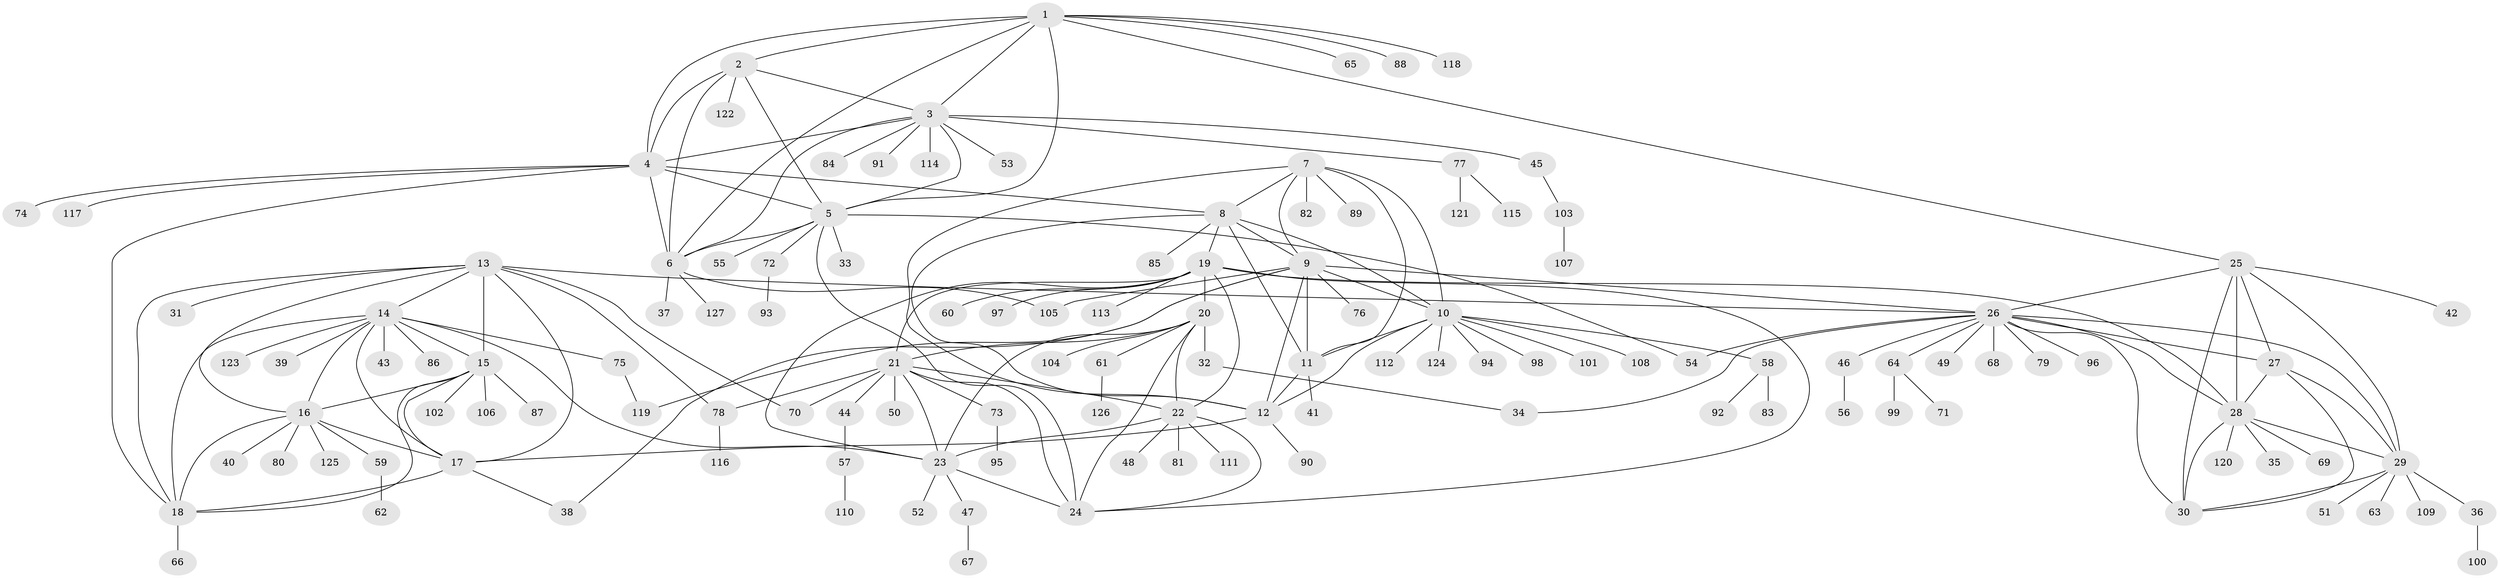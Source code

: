 // Generated by graph-tools (version 1.1) at 2025/26/03/09/25 03:26:40]
// undirected, 127 vertices, 189 edges
graph export_dot {
graph [start="1"]
  node [color=gray90,style=filled];
  1;
  2;
  3;
  4;
  5;
  6;
  7;
  8;
  9;
  10;
  11;
  12;
  13;
  14;
  15;
  16;
  17;
  18;
  19;
  20;
  21;
  22;
  23;
  24;
  25;
  26;
  27;
  28;
  29;
  30;
  31;
  32;
  33;
  34;
  35;
  36;
  37;
  38;
  39;
  40;
  41;
  42;
  43;
  44;
  45;
  46;
  47;
  48;
  49;
  50;
  51;
  52;
  53;
  54;
  55;
  56;
  57;
  58;
  59;
  60;
  61;
  62;
  63;
  64;
  65;
  66;
  67;
  68;
  69;
  70;
  71;
  72;
  73;
  74;
  75;
  76;
  77;
  78;
  79;
  80;
  81;
  82;
  83;
  84;
  85;
  86;
  87;
  88;
  89;
  90;
  91;
  92;
  93;
  94;
  95;
  96;
  97;
  98;
  99;
  100;
  101;
  102;
  103;
  104;
  105;
  106;
  107;
  108;
  109;
  110;
  111;
  112;
  113;
  114;
  115;
  116;
  117;
  118;
  119;
  120;
  121;
  122;
  123;
  124;
  125;
  126;
  127;
  1 -- 2;
  1 -- 3;
  1 -- 4;
  1 -- 5;
  1 -- 6;
  1 -- 25;
  1 -- 65;
  1 -- 88;
  1 -- 118;
  2 -- 3;
  2 -- 4;
  2 -- 5;
  2 -- 6;
  2 -- 122;
  3 -- 4;
  3 -- 5;
  3 -- 6;
  3 -- 45;
  3 -- 53;
  3 -- 77;
  3 -- 84;
  3 -- 91;
  3 -- 114;
  4 -- 5;
  4 -- 6;
  4 -- 8;
  4 -- 18;
  4 -- 74;
  4 -- 117;
  5 -- 6;
  5 -- 24;
  5 -- 33;
  5 -- 54;
  5 -- 55;
  5 -- 72;
  6 -- 37;
  6 -- 105;
  6 -- 127;
  7 -- 8;
  7 -- 9;
  7 -- 10;
  7 -- 11;
  7 -- 12;
  7 -- 82;
  7 -- 89;
  8 -- 9;
  8 -- 10;
  8 -- 11;
  8 -- 12;
  8 -- 19;
  8 -- 85;
  9 -- 10;
  9 -- 11;
  9 -- 12;
  9 -- 26;
  9 -- 38;
  9 -- 76;
  9 -- 105;
  9 -- 119;
  10 -- 11;
  10 -- 12;
  10 -- 58;
  10 -- 94;
  10 -- 98;
  10 -- 101;
  10 -- 108;
  10 -- 112;
  10 -- 124;
  11 -- 12;
  11 -- 41;
  12 -- 17;
  12 -- 90;
  13 -- 14;
  13 -- 15;
  13 -- 16;
  13 -- 17;
  13 -- 18;
  13 -- 26;
  13 -- 31;
  13 -- 70;
  13 -- 78;
  14 -- 15;
  14 -- 16;
  14 -- 17;
  14 -- 18;
  14 -- 23;
  14 -- 39;
  14 -- 43;
  14 -- 75;
  14 -- 86;
  14 -- 123;
  15 -- 16;
  15 -- 17;
  15 -- 18;
  15 -- 87;
  15 -- 102;
  15 -- 106;
  16 -- 17;
  16 -- 18;
  16 -- 40;
  16 -- 59;
  16 -- 80;
  16 -- 125;
  17 -- 18;
  17 -- 38;
  18 -- 66;
  19 -- 20;
  19 -- 21;
  19 -- 22;
  19 -- 23;
  19 -- 24;
  19 -- 28;
  19 -- 60;
  19 -- 97;
  19 -- 113;
  20 -- 21;
  20 -- 22;
  20 -- 23;
  20 -- 24;
  20 -- 32;
  20 -- 61;
  20 -- 104;
  21 -- 22;
  21 -- 23;
  21 -- 24;
  21 -- 44;
  21 -- 50;
  21 -- 70;
  21 -- 73;
  21 -- 78;
  22 -- 23;
  22 -- 24;
  22 -- 48;
  22 -- 81;
  22 -- 111;
  23 -- 24;
  23 -- 47;
  23 -- 52;
  25 -- 26;
  25 -- 27;
  25 -- 28;
  25 -- 29;
  25 -- 30;
  25 -- 42;
  26 -- 27;
  26 -- 28;
  26 -- 29;
  26 -- 30;
  26 -- 34;
  26 -- 46;
  26 -- 49;
  26 -- 54;
  26 -- 64;
  26 -- 68;
  26 -- 79;
  26 -- 96;
  27 -- 28;
  27 -- 29;
  27 -- 30;
  28 -- 29;
  28 -- 30;
  28 -- 35;
  28 -- 69;
  28 -- 120;
  29 -- 30;
  29 -- 36;
  29 -- 51;
  29 -- 63;
  29 -- 109;
  32 -- 34;
  36 -- 100;
  44 -- 57;
  45 -- 103;
  46 -- 56;
  47 -- 67;
  57 -- 110;
  58 -- 83;
  58 -- 92;
  59 -- 62;
  61 -- 126;
  64 -- 71;
  64 -- 99;
  72 -- 93;
  73 -- 95;
  75 -- 119;
  77 -- 115;
  77 -- 121;
  78 -- 116;
  103 -- 107;
}
